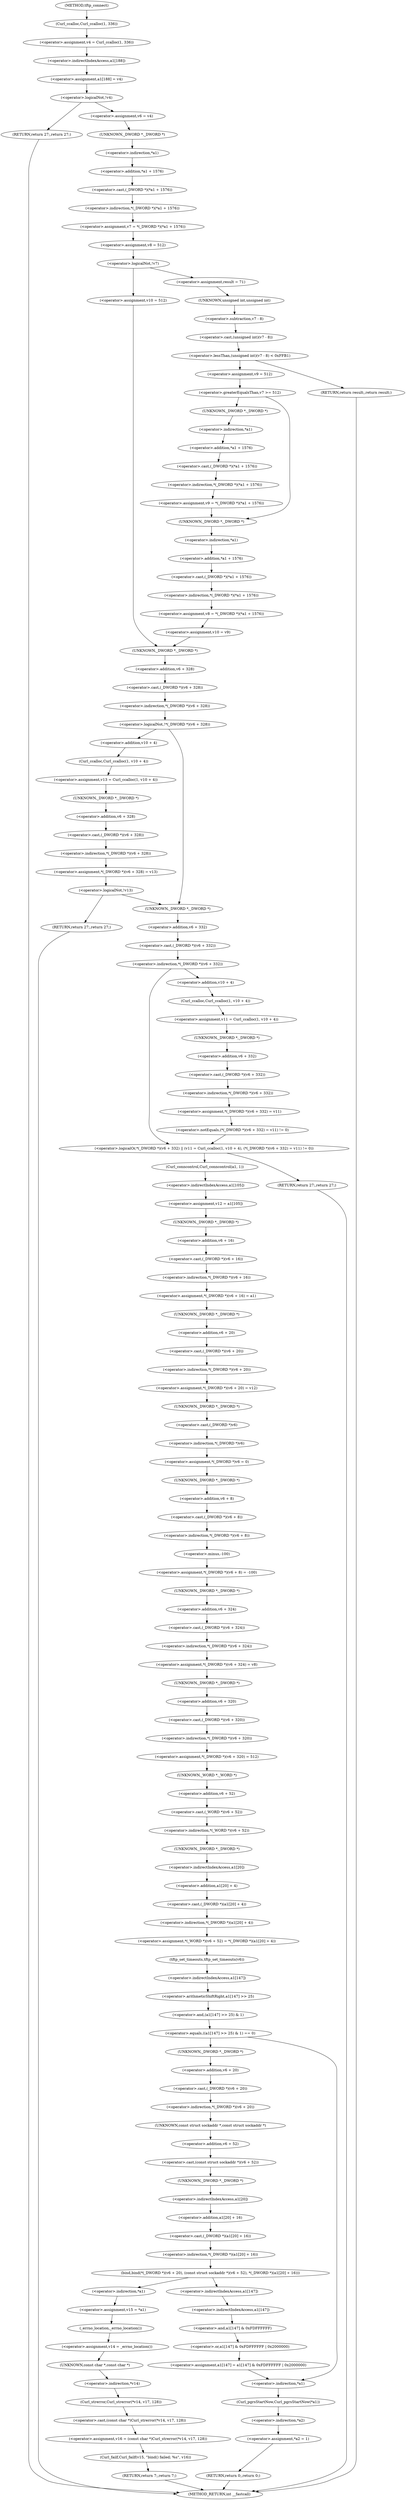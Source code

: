 digraph tftp_connect {  
"1000133" [label = "(<operator>.assignment,v4 = Curl_ccalloc(1, 336))" ]
"1000135" [label = "(Curl_ccalloc,Curl_ccalloc(1, 336))" ]
"1000138" [label = "(<operator>.assignment,a1[188] = v4)" ]
"1000139" [label = "(<operator>.indirectIndexAccess,a1[188])" ]
"1000144" [label = "(<operator>.logicalNot,!v4)" ]
"1000146" [label = "(RETURN,return 27;,return 27;)" ]
"1000148" [label = "(<operator>.assignment,v6 = v4)" ]
"1000151" [label = "(<operator>.assignment,v7 = *(_DWORD *)(*a1 + 1576))" ]
"1000153" [label = "(<operator>.indirection,*(_DWORD *)(*a1 + 1576))" ]
"1000154" [label = "(<operator>.cast,(_DWORD *)(*a1 + 1576))" ]
"1000155" [label = "(UNKNOWN,_DWORD *,_DWORD *)" ]
"1000156" [label = "(<operator>.addition,*a1 + 1576)" ]
"1000157" [label = "(<operator>.indirection,*a1)" ]
"1000160" [label = "(<operator>.assignment,v8 = 512)" ]
"1000164" [label = "(<operator>.logicalNot,!v7)" ]
"1000167" [label = "(<operator>.assignment,v10 = 512)" ]
"1000171" [label = "(<operator>.assignment,result = 71)" ]
"1000175" [label = "(<operator>.lessThan,(unsigned int)(v7 - 8) < 0xFFB1)" ]
"1000176" [label = "(<operator>.cast,(unsigned int)(v7 - 8))" ]
"1000177" [label = "(UNKNOWN,unsigned int,unsigned int)" ]
"1000178" [label = "(<operator>.subtraction,v7 - 8)" ]
"1000183" [label = "(<operator>.assignment,v9 = 512)" ]
"1000187" [label = "(<operator>.greaterEqualsThan,v7 >= 512)" ]
"1000190" [label = "(<operator>.assignment,v9 = *(_DWORD *)(*a1 + 1576))" ]
"1000192" [label = "(<operator>.indirection,*(_DWORD *)(*a1 + 1576))" ]
"1000193" [label = "(<operator>.cast,(_DWORD *)(*a1 + 1576))" ]
"1000194" [label = "(UNKNOWN,_DWORD *,_DWORD *)" ]
"1000195" [label = "(<operator>.addition,*a1 + 1576)" ]
"1000196" [label = "(<operator>.indirection,*a1)" ]
"1000199" [label = "(<operator>.assignment,v8 = *(_DWORD *)(*a1 + 1576))" ]
"1000201" [label = "(<operator>.indirection,*(_DWORD *)(*a1 + 1576))" ]
"1000202" [label = "(<operator>.cast,(_DWORD *)(*a1 + 1576))" ]
"1000203" [label = "(UNKNOWN,_DWORD *,_DWORD *)" ]
"1000204" [label = "(<operator>.addition,*a1 + 1576)" ]
"1000205" [label = "(<operator>.indirection,*a1)" ]
"1000208" [label = "(<operator>.assignment,v10 = v9)" ]
"1000213" [label = "(<operator>.logicalNot,!*(_DWORD *)(v6 + 328))" ]
"1000214" [label = "(<operator>.indirection,*(_DWORD *)(v6 + 328))" ]
"1000215" [label = "(<operator>.cast,(_DWORD *)(v6 + 328))" ]
"1000216" [label = "(UNKNOWN,_DWORD *,_DWORD *)" ]
"1000217" [label = "(<operator>.addition,v6 + 328)" ]
"1000221" [label = "(<operator>.assignment,v13 = Curl_ccalloc(1, v10 + 4))" ]
"1000223" [label = "(Curl_ccalloc,Curl_ccalloc(1, v10 + 4))" ]
"1000225" [label = "(<operator>.addition,v10 + 4)" ]
"1000228" [label = "(<operator>.assignment,*(_DWORD *)(v6 + 328) = v13)" ]
"1000229" [label = "(<operator>.indirection,*(_DWORD *)(v6 + 328))" ]
"1000230" [label = "(<operator>.cast,(_DWORD *)(v6 + 328))" ]
"1000231" [label = "(UNKNOWN,_DWORD *,_DWORD *)" ]
"1000232" [label = "(<operator>.addition,v6 + 328)" ]
"1000237" [label = "(<operator>.logicalNot,!v13)" ]
"1000239" [label = "(RETURN,return 27;,return 27;)" ]
"1000242" [label = "(<operator>.logicalOr,*(_DWORD *)(v6 + 332) || (v11 = Curl_ccalloc(1, v10 + 4), (*(_DWORD *)(v6 + 332) = v11) != 0))" ]
"1000243" [label = "(<operator>.indirection,*(_DWORD *)(v6 + 332))" ]
"1000244" [label = "(<operator>.cast,(_DWORD *)(v6 + 332))" ]
"1000245" [label = "(UNKNOWN,_DWORD *,_DWORD *)" ]
"1000246" [label = "(<operator>.addition,v6 + 332)" ]
"1000250" [label = "(<operator>.assignment,v11 = Curl_ccalloc(1, v10 + 4))" ]
"1000252" [label = "(Curl_ccalloc,Curl_ccalloc(1, v10 + 4))" ]
"1000254" [label = "(<operator>.addition,v10 + 4)" ]
"1000257" [label = "(<operator>.notEquals,(*(_DWORD *)(v6 + 332) = v11) != 0)" ]
"1000258" [label = "(<operator>.assignment,*(_DWORD *)(v6 + 332) = v11)" ]
"1000259" [label = "(<operator>.indirection,*(_DWORD *)(v6 + 332))" ]
"1000260" [label = "(<operator>.cast,(_DWORD *)(v6 + 332))" ]
"1000261" [label = "(UNKNOWN,_DWORD *,_DWORD *)" ]
"1000262" [label = "(<operator>.addition,v6 + 332)" ]
"1000268" [label = "(Curl_conncontrol,Curl_conncontrol(a1, 1))" ]
"1000271" [label = "(<operator>.assignment,v12 = a1[105])" ]
"1000273" [label = "(<operator>.indirectIndexAccess,a1[105])" ]
"1000276" [label = "(<operator>.assignment,*(_DWORD *)(v6 + 16) = a1)" ]
"1000277" [label = "(<operator>.indirection,*(_DWORD *)(v6 + 16))" ]
"1000278" [label = "(<operator>.cast,(_DWORD *)(v6 + 16))" ]
"1000279" [label = "(UNKNOWN,_DWORD *,_DWORD *)" ]
"1000280" [label = "(<operator>.addition,v6 + 16)" ]
"1000284" [label = "(<operator>.assignment,*(_DWORD *)(v6 + 20) = v12)" ]
"1000285" [label = "(<operator>.indirection,*(_DWORD *)(v6 + 20))" ]
"1000286" [label = "(<operator>.cast,(_DWORD *)(v6 + 20))" ]
"1000287" [label = "(UNKNOWN,_DWORD *,_DWORD *)" ]
"1000288" [label = "(<operator>.addition,v6 + 20)" ]
"1000292" [label = "(<operator>.assignment,*(_DWORD *)v6 = 0)" ]
"1000293" [label = "(<operator>.indirection,*(_DWORD *)v6)" ]
"1000294" [label = "(<operator>.cast,(_DWORD *)v6)" ]
"1000295" [label = "(UNKNOWN,_DWORD *,_DWORD *)" ]
"1000298" [label = "(<operator>.assignment,*(_DWORD *)(v6 + 8) = -100)" ]
"1000299" [label = "(<operator>.indirection,*(_DWORD *)(v6 + 8))" ]
"1000300" [label = "(<operator>.cast,(_DWORD *)(v6 + 8))" ]
"1000301" [label = "(UNKNOWN,_DWORD *,_DWORD *)" ]
"1000302" [label = "(<operator>.addition,v6 + 8)" ]
"1000305" [label = "(<operator>.minus,-100)" ]
"1000307" [label = "(<operator>.assignment,*(_DWORD *)(v6 + 324) = v8)" ]
"1000308" [label = "(<operator>.indirection,*(_DWORD *)(v6 + 324))" ]
"1000309" [label = "(<operator>.cast,(_DWORD *)(v6 + 324))" ]
"1000310" [label = "(UNKNOWN,_DWORD *,_DWORD *)" ]
"1000311" [label = "(<operator>.addition,v6 + 324)" ]
"1000315" [label = "(<operator>.assignment,*(_DWORD *)(v6 + 320) = 512)" ]
"1000316" [label = "(<operator>.indirection,*(_DWORD *)(v6 + 320))" ]
"1000317" [label = "(<operator>.cast,(_DWORD *)(v6 + 320))" ]
"1000318" [label = "(UNKNOWN,_DWORD *,_DWORD *)" ]
"1000319" [label = "(<operator>.addition,v6 + 320)" ]
"1000323" [label = "(<operator>.assignment,*(_WORD *)(v6 + 52) = *(_DWORD *)(a1[20] + 4))" ]
"1000324" [label = "(<operator>.indirection,*(_WORD *)(v6 + 52))" ]
"1000325" [label = "(<operator>.cast,(_WORD *)(v6 + 52))" ]
"1000326" [label = "(UNKNOWN,_WORD *,_WORD *)" ]
"1000327" [label = "(<operator>.addition,v6 + 52)" ]
"1000330" [label = "(<operator>.indirection,*(_DWORD *)(a1[20] + 4))" ]
"1000331" [label = "(<operator>.cast,(_DWORD *)(a1[20] + 4))" ]
"1000332" [label = "(UNKNOWN,_DWORD *,_DWORD *)" ]
"1000333" [label = "(<operator>.addition,a1[20] + 4)" ]
"1000334" [label = "(<operator>.indirectIndexAccess,a1[20])" ]
"1000338" [label = "(tftp_set_timeouts,tftp_set_timeouts(v6))" ]
"1000341" [label = "(<operator>.equals,((a1[147] >> 25) & 1) == 0)" ]
"1000342" [label = "(<operator>.and,(a1[147] >> 25) & 1)" ]
"1000343" [label = "(<operator>.arithmeticShiftRight,a1[147] >> 25)" ]
"1000344" [label = "(<operator>.indirectIndexAccess,a1[147])" ]
"1000352" [label = "(bind,bind(*(_DWORD *)(v6 + 20), (const struct sockaddr *)(v6 + 52), *(_DWORD *)(a1[20] + 16)))" ]
"1000353" [label = "(<operator>.indirection,*(_DWORD *)(v6 + 20))" ]
"1000354" [label = "(<operator>.cast,(_DWORD *)(v6 + 20))" ]
"1000355" [label = "(UNKNOWN,_DWORD *,_DWORD *)" ]
"1000356" [label = "(<operator>.addition,v6 + 20)" ]
"1000359" [label = "(<operator>.cast,(const struct sockaddr *)(v6 + 52))" ]
"1000360" [label = "(UNKNOWN,const struct sockaddr *,const struct sockaddr *)" ]
"1000361" [label = "(<operator>.addition,v6 + 52)" ]
"1000364" [label = "(<operator>.indirection,*(_DWORD *)(a1[20] + 16))" ]
"1000365" [label = "(<operator>.cast,(_DWORD *)(a1[20] + 16))" ]
"1000366" [label = "(UNKNOWN,_DWORD *,_DWORD *)" ]
"1000367" [label = "(<operator>.addition,a1[20] + 16)" ]
"1000368" [label = "(<operator>.indirectIndexAccess,a1[20])" ]
"1000373" [label = "(<operator>.assignment,v15 = *a1)" ]
"1000375" [label = "(<operator>.indirection,*a1)" ]
"1000377" [label = "(<operator>.assignment,v14 = _errno_location())" ]
"1000379" [label = "(_errno_location,_errno_location())" ]
"1000380" [label = "(<operator>.assignment,v16 = (const char *)Curl_strerror(*v14, v17, 128))" ]
"1000382" [label = "(<operator>.cast,(const char *)Curl_strerror(*v14, v17, 128))" ]
"1000383" [label = "(UNKNOWN,const char *,const char *)" ]
"1000384" [label = "(Curl_strerror,Curl_strerror(*v14, v17, 128))" ]
"1000385" [label = "(<operator>.indirection,*v14)" ]
"1000389" [label = "(Curl_failf,Curl_failf(v15, \"bind() failed; %s\", v16))" ]
"1000393" [label = "(RETURN,return 7;,return 7;)" ]
"1000395" [label = "(<operator>.assignment,a1[147] = a1[147] & 0xFDFFFFFF | 0x2000000)" ]
"1000396" [label = "(<operator>.indirectIndexAccess,a1[147])" ]
"1000399" [label = "(<operator>.or,a1[147] & 0xFDFFFFFF | 0x2000000)" ]
"1000400" [label = "(<operator>.and,a1[147] & 0xFDFFFFFF)" ]
"1000401" [label = "(<operator>.indirectIndexAccess,a1[147])" ]
"1000406" [label = "(Curl_pgrsStartNow,Curl_pgrsStartNow(*a1))" ]
"1000407" [label = "(<operator>.indirection,*a1)" ]
"1000409" [label = "(<operator>.assignment,*a2 = 1)" ]
"1000410" [label = "(<operator>.indirection,*a2)" ]
"1000413" [label = "(RETURN,return 0;,return 0;)" ]
"1000415" [label = "(RETURN,return 27;,return 27;)" ]
"1000417" [label = "(RETURN,return result;,return result;)" ]
"1000115" [label = "(METHOD,tftp_connect)" ]
"1000419" [label = "(METHOD_RETURN,int __fastcall)" ]
  "1000133" -> "1000139" 
  "1000135" -> "1000133" 
  "1000138" -> "1000144" 
  "1000139" -> "1000138" 
  "1000144" -> "1000146" 
  "1000144" -> "1000148" 
  "1000146" -> "1000419" 
  "1000148" -> "1000155" 
  "1000151" -> "1000160" 
  "1000153" -> "1000151" 
  "1000154" -> "1000153" 
  "1000155" -> "1000157" 
  "1000156" -> "1000154" 
  "1000157" -> "1000156" 
  "1000160" -> "1000164" 
  "1000164" -> "1000167" 
  "1000164" -> "1000171" 
  "1000167" -> "1000216" 
  "1000171" -> "1000177" 
  "1000175" -> "1000183" 
  "1000175" -> "1000417" 
  "1000176" -> "1000175" 
  "1000177" -> "1000178" 
  "1000178" -> "1000176" 
  "1000183" -> "1000187" 
  "1000187" -> "1000194" 
  "1000187" -> "1000203" 
  "1000190" -> "1000203" 
  "1000192" -> "1000190" 
  "1000193" -> "1000192" 
  "1000194" -> "1000196" 
  "1000195" -> "1000193" 
  "1000196" -> "1000195" 
  "1000199" -> "1000208" 
  "1000201" -> "1000199" 
  "1000202" -> "1000201" 
  "1000203" -> "1000205" 
  "1000204" -> "1000202" 
  "1000205" -> "1000204" 
  "1000208" -> "1000216" 
  "1000213" -> "1000245" 
  "1000213" -> "1000225" 
  "1000214" -> "1000213" 
  "1000215" -> "1000214" 
  "1000216" -> "1000217" 
  "1000217" -> "1000215" 
  "1000221" -> "1000231" 
  "1000223" -> "1000221" 
  "1000225" -> "1000223" 
  "1000228" -> "1000237" 
  "1000229" -> "1000228" 
  "1000230" -> "1000229" 
  "1000231" -> "1000232" 
  "1000232" -> "1000230" 
  "1000237" -> "1000245" 
  "1000237" -> "1000239" 
  "1000239" -> "1000419" 
  "1000242" -> "1000268" 
  "1000242" -> "1000415" 
  "1000243" -> "1000242" 
  "1000243" -> "1000254" 
  "1000244" -> "1000243" 
  "1000245" -> "1000246" 
  "1000246" -> "1000244" 
  "1000250" -> "1000261" 
  "1000252" -> "1000250" 
  "1000254" -> "1000252" 
  "1000257" -> "1000242" 
  "1000258" -> "1000257" 
  "1000259" -> "1000258" 
  "1000260" -> "1000259" 
  "1000261" -> "1000262" 
  "1000262" -> "1000260" 
  "1000268" -> "1000273" 
  "1000271" -> "1000279" 
  "1000273" -> "1000271" 
  "1000276" -> "1000287" 
  "1000277" -> "1000276" 
  "1000278" -> "1000277" 
  "1000279" -> "1000280" 
  "1000280" -> "1000278" 
  "1000284" -> "1000295" 
  "1000285" -> "1000284" 
  "1000286" -> "1000285" 
  "1000287" -> "1000288" 
  "1000288" -> "1000286" 
  "1000292" -> "1000301" 
  "1000293" -> "1000292" 
  "1000294" -> "1000293" 
  "1000295" -> "1000294" 
  "1000298" -> "1000310" 
  "1000299" -> "1000305" 
  "1000300" -> "1000299" 
  "1000301" -> "1000302" 
  "1000302" -> "1000300" 
  "1000305" -> "1000298" 
  "1000307" -> "1000318" 
  "1000308" -> "1000307" 
  "1000309" -> "1000308" 
  "1000310" -> "1000311" 
  "1000311" -> "1000309" 
  "1000315" -> "1000326" 
  "1000316" -> "1000315" 
  "1000317" -> "1000316" 
  "1000318" -> "1000319" 
  "1000319" -> "1000317" 
  "1000323" -> "1000338" 
  "1000324" -> "1000332" 
  "1000325" -> "1000324" 
  "1000326" -> "1000327" 
  "1000327" -> "1000325" 
  "1000330" -> "1000323" 
  "1000331" -> "1000330" 
  "1000332" -> "1000334" 
  "1000333" -> "1000331" 
  "1000334" -> "1000333" 
  "1000338" -> "1000344" 
  "1000341" -> "1000355" 
  "1000341" -> "1000407" 
  "1000342" -> "1000341" 
  "1000343" -> "1000342" 
  "1000344" -> "1000343" 
  "1000352" -> "1000375" 
  "1000352" -> "1000396" 
  "1000353" -> "1000360" 
  "1000354" -> "1000353" 
  "1000355" -> "1000356" 
  "1000356" -> "1000354" 
  "1000359" -> "1000366" 
  "1000360" -> "1000361" 
  "1000361" -> "1000359" 
  "1000364" -> "1000352" 
  "1000365" -> "1000364" 
  "1000366" -> "1000368" 
  "1000367" -> "1000365" 
  "1000368" -> "1000367" 
  "1000373" -> "1000379" 
  "1000375" -> "1000373" 
  "1000377" -> "1000383" 
  "1000379" -> "1000377" 
  "1000380" -> "1000389" 
  "1000382" -> "1000380" 
  "1000383" -> "1000385" 
  "1000384" -> "1000382" 
  "1000385" -> "1000384" 
  "1000389" -> "1000393" 
  "1000393" -> "1000419" 
  "1000395" -> "1000407" 
  "1000396" -> "1000401" 
  "1000399" -> "1000395" 
  "1000400" -> "1000399" 
  "1000401" -> "1000400" 
  "1000406" -> "1000410" 
  "1000407" -> "1000406" 
  "1000409" -> "1000413" 
  "1000410" -> "1000409" 
  "1000413" -> "1000419" 
  "1000415" -> "1000419" 
  "1000417" -> "1000419" 
  "1000115" -> "1000135" 
}

